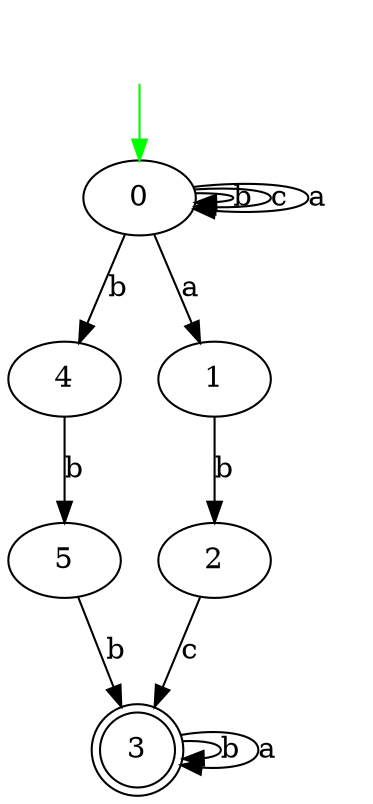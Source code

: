 digraph NFA{
	start0[shape=none,label=""]
	start0->0[color=green]
	0 -> 0[label="b"]
	0 -> 4[label="b"]
	0 -> 0[label="c"]
	0 -> 0[label="a"]
	0 -> 1[label="a"]
	1 -> 2[label="b"]
	2 -> 3[label="c"]
	3[shape=doublecircle]
	3 -> 3[label="b"]
	3 -> 3[label="a"]
	4 -> 5[label="b"]
	5 -> 3[label="b"]
}